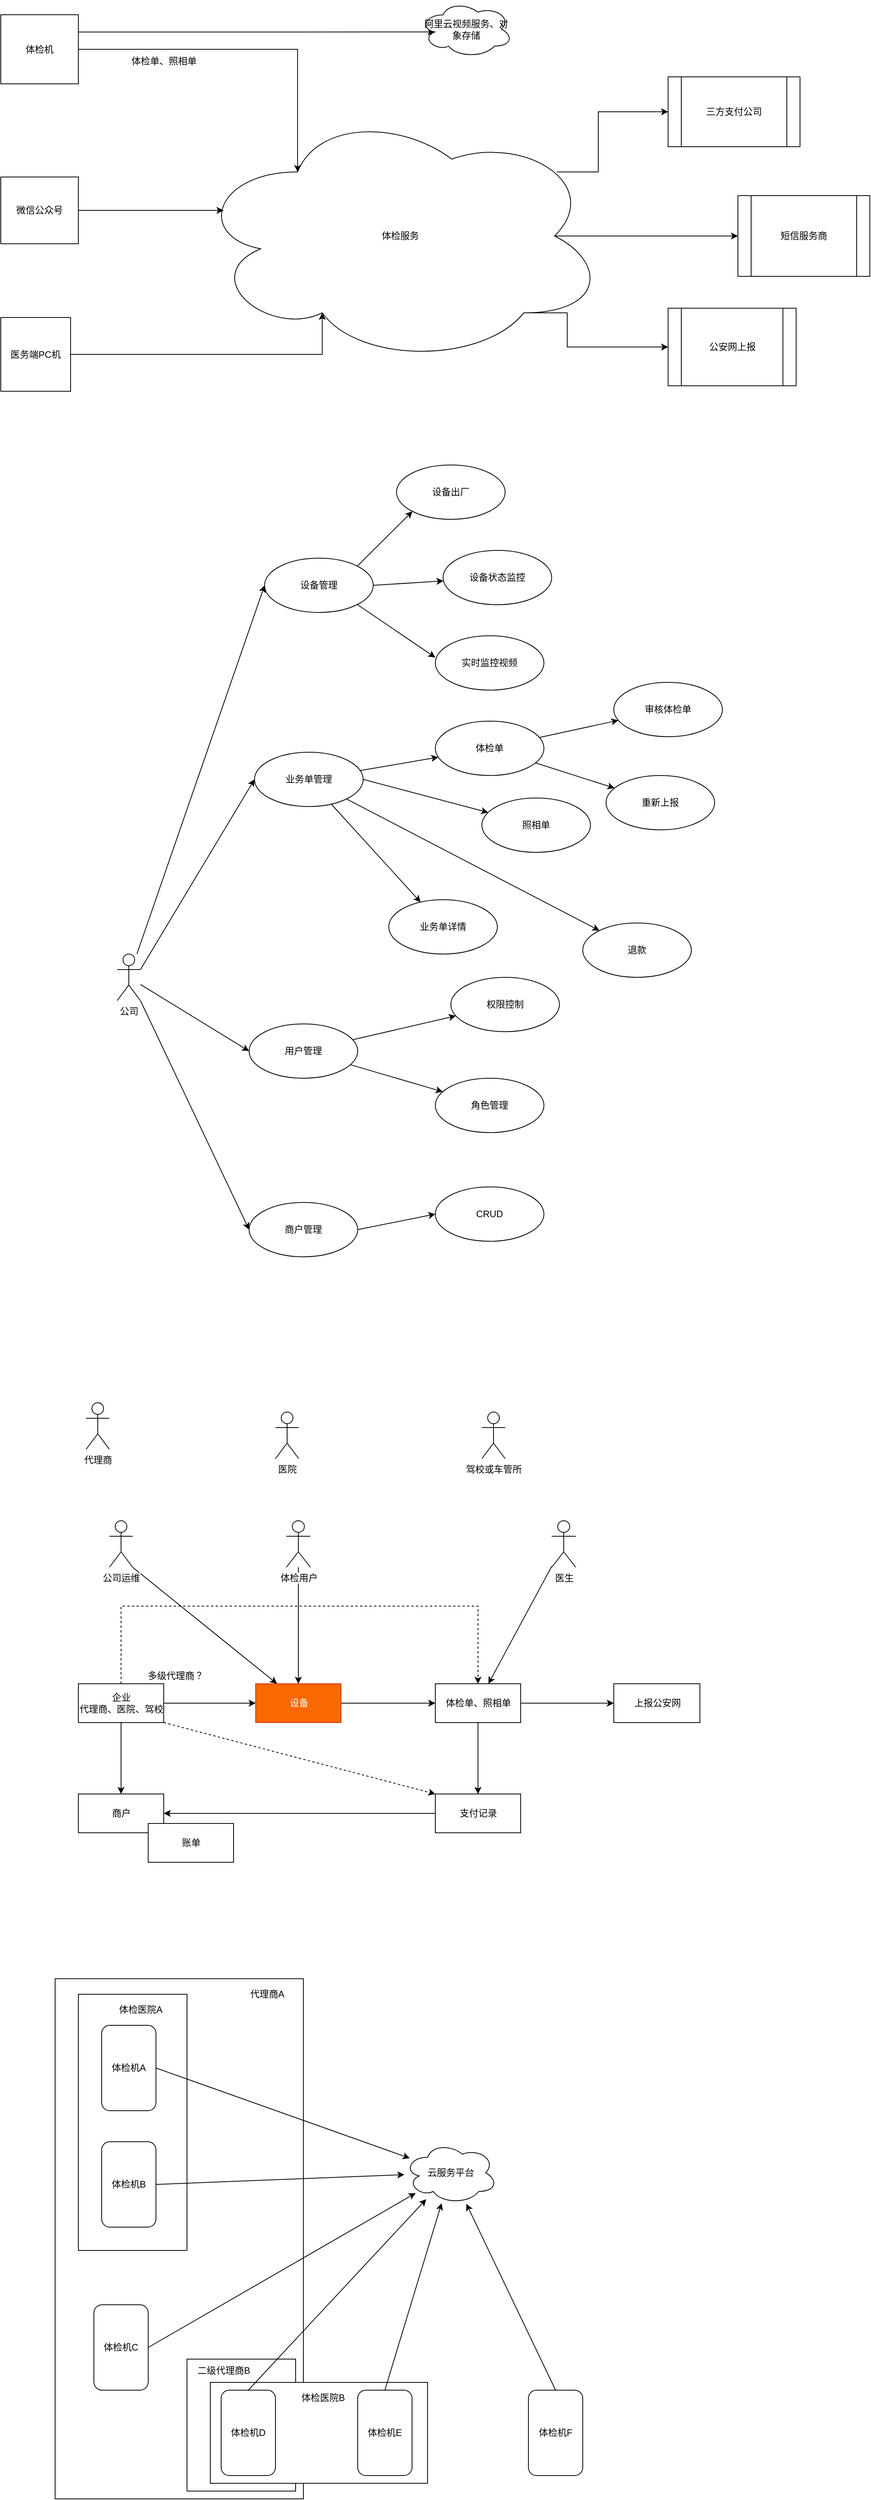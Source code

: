 <mxfile version="12.8.8" type="github">
  <diagram id="oah8V0raFj00rVzEYC6E" name="Page-1">
    <mxGraphModel dx="1186" dy="661" grid="1" gridSize="10" guides="1" tooltips="1" connect="1" arrows="1" fold="1" page="1" pageScale="1" pageWidth="827" pageHeight="1169" math="0" shadow="0">
      <root>
        <mxCell id="0" />
        <mxCell id="1" parent="0" />
        <mxCell id="Tcv-U042ql_su6P7lc9l-156" value="" style="rounded=0;whiteSpace=wrap;html=1;shadow=0;align=center;" vertex="1" parent="1">
          <mxGeometry x="100" y="2620" width="320" height="670" as="geometry" />
        </mxCell>
        <mxCell id="Tcv-U042ql_su6P7lc9l-161" value="" style="rounded=0;whiteSpace=wrap;html=1;shadow=0;" vertex="1" parent="1">
          <mxGeometry x="270" y="3110" width="140" height="170" as="geometry" />
        </mxCell>
        <mxCell id="Tcv-U042ql_su6P7lc9l-157" value="" style="rounded=0;whiteSpace=wrap;html=1;shadow=0;" vertex="1" parent="1">
          <mxGeometry x="300" y="3140" width="280" height="130" as="geometry" />
        </mxCell>
        <mxCell id="Tcv-U042ql_su6P7lc9l-155" value="" style="rounded=0;whiteSpace=wrap;html=1;shadow=0;" vertex="1" parent="1">
          <mxGeometry x="130" y="2640" width="140" height="330" as="geometry" />
        </mxCell>
        <mxCell id="Tcv-U042ql_su6P7lc9l-104" style="edgeStyle=none;rounded=0;orthogonalLoop=1;jettySize=auto;html=1;exitX=1;exitY=0.5;exitDx=0;exitDy=0;shadow=0;" edge="1" parent="1" source="Tcv-U042ql_su6P7lc9l-93" target="Tcv-U042ql_su6P7lc9l-94">
          <mxGeometry relative="1" as="geometry" />
        </mxCell>
        <mxCell id="Tcv-U042ql_su6P7lc9l-114" style="edgeStyle=orthogonalEdgeStyle;rounded=0;orthogonalLoop=1;jettySize=auto;html=1;shadow=0;dashed=1;" edge="1" parent="1" source="Tcv-U042ql_su6P7lc9l-93" target="Tcv-U042ql_su6P7lc9l-95">
          <mxGeometry relative="1" as="geometry">
            <Array as="points">
              <mxPoint x="185" y="2140" />
              <mxPoint x="645" y="2140" />
            </Array>
          </mxGeometry>
        </mxCell>
        <mxCell id="Tcv-U042ql_su6P7lc9l-115" style="rounded=0;orthogonalLoop=1;jettySize=auto;html=1;shadow=0;dashed=1;entryX=0;entryY=0;entryDx=0;entryDy=0;exitX=1;exitY=1;exitDx=0;exitDy=0;" edge="1" parent="1" source="Tcv-U042ql_su6P7lc9l-93" target="Tcv-U042ql_su6P7lc9l-97">
          <mxGeometry relative="1" as="geometry">
            <mxPoint x="720" y="2400" as="targetPoint" />
          </mxGeometry>
        </mxCell>
        <mxCell id="Tcv-U042ql_su6P7lc9l-121" style="edgeStyle=orthogonalEdgeStyle;rounded=0;orthogonalLoop=1;jettySize=auto;html=1;exitX=0.5;exitY=1;exitDx=0;exitDy=0;entryX=0.5;entryY=0;entryDx=0;entryDy=0;shadow=0;" edge="1" parent="1" source="Tcv-U042ql_su6P7lc9l-93" target="Tcv-U042ql_su6P7lc9l-99">
          <mxGeometry relative="1" as="geometry" />
        </mxCell>
        <mxCell id="Tcv-U042ql_su6P7lc9l-93" value="企业&lt;br&gt;代理商、医院、驾校" style="html=1;shadow=0;" vertex="1" parent="1">
          <mxGeometry x="130" y="2240" width="110" height="50" as="geometry" />
        </mxCell>
        <mxCell id="Tcv-U042ql_su6P7lc9l-96" value="" style="edgeStyle=none;rounded=0;orthogonalLoop=1;jettySize=auto;html=1;shadow=0;" edge="1" parent="1" source="Tcv-U042ql_su6P7lc9l-94" target="Tcv-U042ql_su6P7lc9l-95">
          <mxGeometry relative="1" as="geometry" />
        </mxCell>
        <mxCell id="Tcv-U042ql_su6P7lc9l-94" value="设备" style="html=1;shadow=0;fillColor=#fa6800;strokeColor=#C73500;fontColor=#ffffff;" vertex="1" parent="1">
          <mxGeometry x="358.5" y="2240" width="110" height="50" as="geometry" />
        </mxCell>
        <mxCell id="Tcv-U042ql_su6P7lc9l-98" value="" style="edgeStyle=none;rounded=0;orthogonalLoop=1;jettySize=auto;html=1;shadow=0;" edge="1" parent="1" source="Tcv-U042ql_su6P7lc9l-95" target="Tcv-U042ql_su6P7lc9l-97">
          <mxGeometry relative="1" as="geometry" />
        </mxCell>
        <mxCell id="Tcv-U042ql_su6P7lc9l-119" style="rounded=0;orthogonalLoop=1;jettySize=auto;html=1;exitX=1;exitY=0.5;exitDx=0;exitDy=0;shadow=0;entryX=0;entryY=0.5;entryDx=0;entryDy=0;" edge="1" parent="1" source="Tcv-U042ql_su6P7lc9l-95" target="Tcv-U042ql_su6P7lc9l-118">
          <mxGeometry relative="1" as="geometry" />
        </mxCell>
        <mxCell id="Tcv-U042ql_su6P7lc9l-95" value="体检单、照相单" style="html=1;shadow=0;" vertex="1" parent="1">
          <mxGeometry x="590" y="2240" width="110" height="50" as="geometry" />
        </mxCell>
        <mxCell id="Tcv-U042ql_su6P7lc9l-100" value="" style="edgeStyle=none;rounded=0;orthogonalLoop=1;jettySize=auto;html=1;shadow=0;" edge="1" parent="1" source="Tcv-U042ql_su6P7lc9l-97" target="Tcv-U042ql_su6P7lc9l-99">
          <mxGeometry relative="1" as="geometry" />
        </mxCell>
        <mxCell id="Tcv-U042ql_su6P7lc9l-97" value="支付记录" style="html=1;shadow=0;" vertex="1" parent="1">
          <mxGeometry x="590" y="2382" width="110" height="50" as="geometry" />
        </mxCell>
        <mxCell id="Tcv-U042ql_su6P7lc9l-99" value="商户" style="html=1;shadow=0;" vertex="1" parent="1">
          <mxGeometry x="130" y="2382" width="110" height="50" as="geometry" />
        </mxCell>
        <mxCell id="Tcv-U042ql_su6P7lc9l-7" style="edgeStyle=orthogonalEdgeStyle;rounded=0;orthogonalLoop=1;jettySize=auto;html=1;exitX=1;exitY=0.5;exitDx=0;exitDy=0;entryX=0.25;entryY=0.25;entryDx=0;entryDy=0;entryPerimeter=0;" edge="1" parent="1" source="Tcv-U042ql_su6P7lc9l-5" target="Tcv-U042ql_su6P7lc9l-6">
          <mxGeometry relative="1" as="geometry" />
        </mxCell>
        <mxCell id="Tcv-U042ql_su6P7lc9l-28" style="edgeStyle=orthogonalEdgeStyle;rounded=0;orthogonalLoop=1;jettySize=auto;html=1;exitX=1;exitY=0.25;exitDx=0;exitDy=0;entryX=0.16;entryY=0.55;entryDx=0;entryDy=0;entryPerimeter=0;" edge="1" parent="1" source="Tcv-U042ql_su6P7lc9l-5" target="Tcv-U042ql_su6P7lc9l-26">
          <mxGeometry relative="1" as="geometry" />
        </mxCell>
        <mxCell id="Tcv-U042ql_su6P7lc9l-5" value="体检机" style="rounded=0;whiteSpace=wrap;html=1;" vertex="1" parent="1">
          <mxGeometry x="30" y="90" width="100" height="89" as="geometry" />
        </mxCell>
        <mxCell id="Tcv-U042ql_su6P7lc9l-18" style="edgeStyle=orthogonalEdgeStyle;rounded=0;orthogonalLoop=1;jettySize=auto;html=1;exitX=0.88;exitY=0.25;exitDx=0;exitDy=0;exitPerimeter=0;entryX=0;entryY=0.5;entryDx=0;entryDy=0;" edge="1" parent="1" source="Tcv-U042ql_su6P7lc9l-6" target="Tcv-U042ql_su6P7lc9l-16">
          <mxGeometry relative="1" as="geometry">
            <Array as="points">
              <mxPoint x="800" y="293" />
              <mxPoint x="800" y="215" />
            </Array>
          </mxGeometry>
        </mxCell>
        <mxCell id="Tcv-U042ql_su6P7lc9l-33" style="edgeStyle=orthogonalEdgeStyle;rounded=0;orthogonalLoop=1;jettySize=auto;html=1;exitX=0.875;exitY=0.5;exitDx=0;exitDy=0;exitPerimeter=0;entryX=0;entryY=0.5;entryDx=0;entryDy=0;" edge="1" parent="1" source="Tcv-U042ql_su6P7lc9l-6" target="Tcv-U042ql_su6P7lc9l-31">
          <mxGeometry relative="1" as="geometry" />
        </mxCell>
        <mxCell id="Tcv-U042ql_su6P7lc9l-34" style="edgeStyle=orthogonalEdgeStyle;rounded=0;orthogonalLoop=1;jettySize=auto;html=1;exitX=0.8;exitY=0.8;exitDx=0;exitDy=0;exitPerimeter=0;" edge="1" parent="1" source="Tcv-U042ql_su6P7lc9l-6" target="Tcv-U042ql_su6P7lc9l-17">
          <mxGeometry relative="1" as="geometry">
            <Array as="points">
              <mxPoint x="760" y="474" />
              <mxPoint x="760" y="518" />
            </Array>
          </mxGeometry>
        </mxCell>
        <mxCell id="Tcv-U042ql_su6P7lc9l-6" value="体检服务" style="ellipse;shape=cloud;whiteSpace=wrap;html=1;" vertex="1" parent="1">
          <mxGeometry x="280" y="210" width="530" height="330" as="geometry" />
        </mxCell>
        <mxCell id="Tcv-U042ql_su6P7lc9l-9" style="edgeStyle=orthogonalEdgeStyle;rounded=0;orthogonalLoop=1;jettySize=auto;html=1;entryX=0.31;entryY=0.8;entryDx=0;entryDy=0;entryPerimeter=0;" edge="1" parent="1" source="Tcv-U042ql_su6P7lc9l-8" target="Tcv-U042ql_su6P7lc9l-6">
          <mxGeometry relative="1" as="geometry">
            <Array as="points">
              <mxPoint x="444" y="528" />
            </Array>
          </mxGeometry>
        </mxCell>
        <mxCell id="Tcv-U042ql_su6P7lc9l-8" value="医务端PC机" style="rounded=0;whiteSpace=wrap;html=1;" vertex="1" parent="1">
          <mxGeometry x="30" y="480" width="90" height="95" as="geometry" />
        </mxCell>
        <mxCell id="Tcv-U042ql_su6P7lc9l-12" style="edgeStyle=orthogonalEdgeStyle;rounded=0;orthogonalLoop=1;jettySize=auto;html=1;entryX=0.07;entryY=0.4;entryDx=0;entryDy=0;entryPerimeter=0;" edge="1" parent="1" source="Tcv-U042ql_su6P7lc9l-10" target="Tcv-U042ql_su6P7lc9l-6">
          <mxGeometry relative="1" as="geometry" />
        </mxCell>
        <mxCell id="Tcv-U042ql_su6P7lc9l-10" value="微信公众号" style="rounded=0;whiteSpace=wrap;html=1;" vertex="1" parent="1">
          <mxGeometry x="30" y="299" width="100" height="86" as="geometry" />
        </mxCell>
        <mxCell id="Tcv-U042ql_su6P7lc9l-13" value="体检单、照相单" style="text;html=1;align=center;verticalAlign=middle;resizable=0;points=[];autosize=1;" vertex="1" parent="1">
          <mxGeometry x="190" y="140" width="100" height="20" as="geometry" />
        </mxCell>
        <mxCell id="Tcv-U042ql_su6P7lc9l-16" value="三方支付公司" style="shape=process;whiteSpace=wrap;html=1;backgroundOutline=1;" vertex="1" parent="1">
          <mxGeometry x="890" y="170" width="170" height="90" as="geometry" />
        </mxCell>
        <mxCell id="Tcv-U042ql_su6P7lc9l-17" value="公安网上报" style="shape=process;whiteSpace=wrap;html=1;backgroundOutline=1;" vertex="1" parent="1">
          <mxGeometry x="890" y="468" width="165" height="100" as="geometry" />
        </mxCell>
        <mxCell id="Tcv-U042ql_su6P7lc9l-26" value="阿里云视频服务、对象存储" style="ellipse;shape=cloud;whiteSpace=wrap;html=1;" vertex="1" parent="1">
          <mxGeometry x="570" y="72" width="120" height="73" as="geometry" />
        </mxCell>
        <mxCell id="Tcv-U042ql_su6P7lc9l-31" value="短信服务商" style="shape=process;whiteSpace=wrap;html=1;backgroundOutline=1;" vertex="1" parent="1">
          <mxGeometry x="980" y="323" width="170" height="104" as="geometry" />
        </mxCell>
        <mxCell id="Tcv-U042ql_su6P7lc9l-56" style="rounded=0;orthogonalLoop=1;jettySize=auto;html=1;entryX=0;entryY=0.5;entryDx=0;entryDy=0;" edge="1" parent="1" source="Tcv-U042ql_su6P7lc9l-35" target="Tcv-U042ql_su6P7lc9l-55">
          <mxGeometry relative="1" as="geometry" />
        </mxCell>
        <mxCell id="Tcv-U042ql_su6P7lc9l-69" style="edgeStyle=none;rounded=0;orthogonalLoop=1;jettySize=auto;html=1;exitX=1;exitY=0.333;exitDx=0;exitDy=0;exitPerimeter=0;entryX=0;entryY=0.5;entryDx=0;entryDy=0;" edge="1" parent="1" source="Tcv-U042ql_su6P7lc9l-35" target="Tcv-U042ql_su6P7lc9l-64">
          <mxGeometry relative="1" as="geometry" />
        </mxCell>
        <mxCell id="Tcv-U042ql_su6P7lc9l-83" style="edgeStyle=none;rounded=0;orthogonalLoop=1;jettySize=auto;html=1;entryX=0;entryY=0.5;entryDx=0;entryDy=0;" edge="1" parent="1" source="Tcv-U042ql_su6P7lc9l-35" target="Tcv-U042ql_su6P7lc9l-82">
          <mxGeometry relative="1" as="geometry">
            <mxPoint x="410" y="1300" as="targetPoint" />
            <mxPoint x="240" y="890" as="sourcePoint" />
          </mxGeometry>
        </mxCell>
        <mxCell id="Tcv-U042ql_su6P7lc9l-92" style="edgeStyle=none;rounded=0;orthogonalLoop=1;jettySize=auto;html=1;exitX=1;exitY=1;exitDx=0;exitDy=0;exitPerimeter=0;entryX=0;entryY=0.5;entryDx=0;entryDy=0;" edge="1" parent="1" source="Tcv-U042ql_su6P7lc9l-35" target="Tcv-U042ql_su6P7lc9l-88">
          <mxGeometry relative="1" as="geometry" />
        </mxCell>
        <mxCell id="Tcv-U042ql_su6P7lc9l-35" value="公司" style="shape=umlActor;verticalLabelPosition=bottom;labelBackgroundColor=#ffffff;verticalAlign=top;html=1;outlineConnect=0;" vertex="1" parent="1">
          <mxGeometry x="180" y="1300" width="30" height="60" as="geometry" />
        </mxCell>
        <mxCell id="Tcv-U042ql_su6P7lc9l-37" value="代理商" style="shape=umlActor;verticalLabelPosition=bottom;labelBackgroundColor=#ffffff;verticalAlign=top;html=1;outlineConnect=0;" vertex="1" parent="1">
          <mxGeometry x="140" y="1878" width="30" height="60" as="geometry" />
        </mxCell>
        <mxCell id="Tcv-U042ql_su6P7lc9l-42" value="医院" style="shape=umlActor;verticalLabelPosition=bottom;labelBackgroundColor=#ffffff;verticalAlign=top;html=1;outlineConnect=0;" vertex="1" parent="1">
          <mxGeometry x="384" y="1890" width="30" height="60" as="geometry" />
        </mxCell>
        <mxCell id="Tcv-U042ql_su6P7lc9l-43" value="驾校或车管所" style="shape=umlActor;verticalLabelPosition=bottom;labelBackgroundColor=#ffffff;verticalAlign=top;html=1;outlineConnect=0;" vertex="1" parent="1">
          <mxGeometry x="650" y="1890" width="30" height="60" as="geometry" />
        </mxCell>
        <mxCell id="Tcv-U042ql_su6P7lc9l-60" style="edgeStyle=none;rounded=0;orthogonalLoop=1;jettySize=auto;html=1;exitX=1;exitY=0;exitDx=0;exitDy=0;entryX=0;entryY=1;entryDx=0;entryDy=0;" edge="1" parent="1" source="Tcv-U042ql_su6P7lc9l-55" target="Tcv-U042ql_su6P7lc9l-57">
          <mxGeometry relative="1" as="geometry" />
        </mxCell>
        <mxCell id="Tcv-U042ql_su6P7lc9l-61" style="edgeStyle=none;rounded=0;orthogonalLoop=1;jettySize=auto;html=1;exitX=1;exitY=0.5;exitDx=0;exitDy=0;" edge="1" parent="1" source="Tcv-U042ql_su6P7lc9l-55" target="Tcv-U042ql_su6P7lc9l-58">
          <mxGeometry relative="1" as="geometry" />
        </mxCell>
        <mxCell id="Tcv-U042ql_su6P7lc9l-62" style="edgeStyle=none;rounded=0;orthogonalLoop=1;jettySize=auto;html=1;exitX=1;exitY=1;exitDx=0;exitDy=0;entryX=0;entryY=0.4;entryDx=0;entryDy=0;entryPerimeter=0;" edge="1" parent="1" source="Tcv-U042ql_su6P7lc9l-55" target="Tcv-U042ql_su6P7lc9l-59">
          <mxGeometry relative="1" as="geometry" />
        </mxCell>
        <mxCell id="Tcv-U042ql_su6P7lc9l-55" value="设备管理" style="ellipse;whiteSpace=wrap;html=1;" vertex="1" parent="1">
          <mxGeometry x="370" y="790" width="140" height="70" as="geometry" />
        </mxCell>
        <mxCell id="Tcv-U042ql_su6P7lc9l-57" value="设备出厂" style="ellipse;whiteSpace=wrap;html=1;" vertex="1" parent="1">
          <mxGeometry x="540" y="670" width="140" height="70" as="geometry" />
        </mxCell>
        <mxCell id="Tcv-U042ql_su6P7lc9l-58" value="设备状态监控" style="ellipse;whiteSpace=wrap;html=1;" vertex="1" parent="1">
          <mxGeometry x="600" y="780" width="140" height="70" as="geometry" />
        </mxCell>
        <mxCell id="Tcv-U042ql_su6P7lc9l-59" value="实时监控视频" style="ellipse;whiteSpace=wrap;html=1;" vertex="1" parent="1">
          <mxGeometry x="590" y="890" width="140" height="70" as="geometry" />
        </mxCell>
        <mxCell id="Tcv-U042ql_su6P7lc9l-66" value="" style="edgeStyle=none;rounded=0;orthogonalLoop=1;jettySize=auto;html=1;" edge="1" parent="1" source="Tcv-U042ql_su6P7lc9l-64" target="Tcv-U042ql_su6P7lc9l-65">
          <mxGeometry relative="1" as="geometry" />
        </mxCell>
        <mxCell id="Tcv-U042ql_su6P7lc9l-68" value="" style="edgeStyle=none;rounded=0;orthogonalLoop=1;jettySize=auto;html=1;exitX=1;exitY=0.5;exitDx=0;exitDy=0;" edge="1" parent="1" source="Tcv-U042ql_su6P7lc9l-64" target="Tcv-U042ql_su6P7lc9l-67">
          <mxGeometry relative="1" as="geometry">
            <mxPoint x="569.997" y="1088.796" as="sourcePoint" />
          </mxGeometry>
        </mxCell>
        <mxCell id="Tcv-U042ql_su6P7lc9l-77" value="" style="edgeStyle=none;rounded=0;orthogonalLoop=1;jettySize=auto;html=1;" edge="1" parent="1" source="Tcv-U042ql_su6P7lc9l-64" target="Tcv-U042ql_su6P7lc9l-76">
          <mxGeometry relative="1" as="geometry" />
        </mxCell>
        <mxCell id="Tcv-U042ql_su6P7lc9l-79" value="" style="edgeStyle=none;rounded=0;orthogonalLoop=1;jettySize=auto;html=1;" edge="1" parent="1" source="Tcv-U042ql_su6P7lc9l-64" target="Tcv-U042ql_su6P7lc9l-78">
          <mxGeometry relative="1" as="geometry" />
        </mxCell>
        <mxCell id="Tcv-U042ql_su6P7lc9l-64" value="业务单管理" style="ellipse;whiteSpace=wrap;html=1;" vertex="1" parent="1">
          <mxGeometry x="357" y="1040" width="140" height="70" as="geometry" />
        </mxCell>
        <mxCell id="Tcv-U042ql_su6P7lc9l-78" value="退款" style="ellipse;whiteSpace=wrap;html=1;" vertex="1" parent="1">
          <mxGeometry x="780" y="1260" width="140" height="70" as="geometry" />
        </mxCell>
        <mxCell id="Tcv-U042ql_su6P7lc9l-76" value="业务单详情" style="ellipse;whiteSpace=wrap;html=1;" vertex="1" parent="1">
          <mxGeometry x="530" y="1230" width="140" height="70" as="geometry" />
        </mxCell>
        <mxCell id="Tcv-U042ql_su6P7lc9l-67" value="照相单" style="ellipse;whiteSpace=wrap;html=1;" vertex="1" parent="1">
          <mxGeometry x="650" y="1099" width="140" height="70" as="geometry" />
        </mxCell>
        <mxCell id="Tcv-U042ql_su6P7lc9l-71" value="" style="edgeStyle=none;rounded=0;orthogonalLoop=1;jettySize=auto;html=1;" edge="1" parent="1" source="Tcv-U042ql_su6P7lc9l-65" target="Tcv-U042ql_su6P7lc9l-70">
          <mxGeometry relative="1" as="geometry" />
        </mxCell>
        <mxCell id="Tcv-U042ql_su6P7lc9l-73" value="" style="edgeStyle=none;rounded=0;orthogonalLoop=1;jettySize=auto;html=1;" edge="1" parent="1" source="Tcv-U042ql_su6P7lc9l-65" target="Tcv-U042ql_su6P7lc9l-72">
          <mxGeometry relative="1" as="geometry" />
        </mxCell>
        <mxCell id="Tcv-U042ql_su6P7lc9l-65" value="体检单" style="ellipse;whiteSpace=wrap;html=1;" vertex="1" parent="1">
          <mxGeometry x="590" y="1000" width="140" height="70" as="geometry" />
        </mxCell>
        <mxCell id="Tcv-U042ql_su6P7lc9l-72" value="重新上报" style="ellipse;whiteSpace=wrap;html=1;" vertex="1" parent="1">
          <mxGeometry x="810" y="1070" width="140" height="70" as="geometry" />
        </mxCell>
        <mxCell id="Tcv-U042ql_su6P7lc9l-70" value="审核体检单" style="ellipse;whiteSpace=wrap;html=1;" vertex="1" parent="1">
          <mxGeometry x="820" y="950" width="140" height="70" as="geometry" />
        </mxCell>
        <mxCell id="Tcv-U042ql_su6P7lc9l-85" value="" style="edgeStyle=none;rounded=0;orthogonalLoop=1;jettySize=auto;html=1;" edge="1" parent="1" source="Tcv-U042ql_su6P7lc9l-82" target="Tcv-U042ql_su6P7lc9l-84">
          <mxGeometry relative="1" as="geometry" />
        </mxCell>
        <mxCell id="Tcv-U042ql_su6P7lc9l-87" value="" style="edgeStyle=none;rounded=0;orthogonalLoop=1;jettySize=auto;html=1;" edge="1" parent="1" source="Tcv-U042ql_su6P7lc9l-82" target="Tcv-U042ql_su6P7lc9l-86">
          <mxGeometry relative="1" as="geometry" />
        </mxCell>
        <mxCell id="Tcv-U042ql_su6P7lc9l-82" value="用户管理" style="ellipse;whiteSpace=wrap;html=1;" vertex="1" parent="1">
          <mxGeometry x="350" y="1390" width="140" height="70" as="geometry" />
        </mxCell>
        <mxCell id="Tcv-U042ql_su6P7lc9l-86" value="权限控制" style="ellipse;whiteSpace=wrap;html=1;" vertex="1" parent="1">
          <mxGeometry x="610" y="1330" width="140" height="70" as="geometry" />
        </mxCell>
        <mxCell id="Tcv-U042ql_su6P7lc9l-84" value="角色管理" style="ellipse;whiteSpace=wrap;html=1;" vertex="1" parent="1">
          <mxGeometry x="590" y="1460" width="140" height="70" as="geometry" />
        </mxCell>
        <mxCell id="Tcv-U042ql_su6P7lc9l-90" style="edgeStyle=none;rounded=0;orthogonalLoop=1;jettySize=auto;html=1;exitX=1;exitY=0.5;exitDx=0;exitDy=0;entryX=0;entryY=0.5;entryDx=0;entryDy=0;" edge="1" parent="1" source="Tcv-U042ql_su6P7lc9l-88" target="Tcv-U042ql_su6P7lc9l-89">
          <mxGeometry relative="1" as="geometry" />
        </mxCell>
        <mxCell id="Tcv-U042ql_su6P7lc9l-88" value="商户管理" style="ellipse;whiteSpace=wrap;html=1;" vertex="1" parent="1">
          <mxGeometry x="350" y="1620" width="140" height="70" as="geometry" />
        </mxCell>
        <mxCell id="Tcv-U042ql_su6P7lc9l-89" value="CRUD" style="ellipse;whiteSpace=wrap;html=1;" vertex="1" parent="1">
          <mxGeometry x="590" y="1600" width="140" height="70" as="geometry" />
        </mxCell>
        <mxCell id="Tcv-U042ql_su6P7lc9l-117" style="edgeStyle=orthogonalEdgeStyle;rounded=0;orthogonalLoop=1;jettySize=auto;html=1;shadow=0;" edge="1" parent="1" source="Tcv-U042ql_su6P7lc9l-116" target="Tcv-U042ql_su6P7lc9l-94">
          <mxGeometry relative="1" as="geometry" />
        </mxCell>
        <mxCell id="Tcv-U042ql_su6P7lc9l-116" value="体检用户" style="shape=umlActor;verticalLabelPosition=bottom;labelBackgroundColor=#ffffff;verticalAlign=top;html=1;shadow=0;" vertex="1" parent="1">
          <mxGeometry x="398" y="2030" width="31" height="60" as="geometry" />
        </mxCell>
        <mxCell id="Tcv-U042ql_su6P7lc9l-118" value="上报公安网" style="html=1;shadow=0;" vertex="1" parent="1">
          <mxGeometry x="820" y="2240" width="111" height="50" as="geometry" />
        </mxCell>
        <mxCell id="Tcv-U042ql_su6P7lc9l-128" style="edgeStyle=none;rounded=0;orthogonalLoop=1;jettySize=auto;html=1;entryX=0.25;entryY=0;entryDx=0;entryDy=0;shadow=0;exitX=1;exitY=1;exitDx=0;exitDy=0;exitPerimeter=0;" edge="1" parent="1" source="Tcv-U042ql_su6P7lc9l-127" target="Tcv-U042ql_su6P7lc9l-94">
          <mxGeometry relative="1" as="geometry" />
        </mxCell>
        <mxCell id="Tcv-U042ql_su6P7lc9l-127" value="公司运维" style="shape=umlActor;verticalLabelPosition=bottom;labelBackgroundColor=#ffffff;verticalAlign=top;html=1;shadow=0;" vertex="1" parent="1">
          <mxGeometry x="170" y="2030" width="30" height="60" as="geometry" />
        </mxCell>
        <mxCell id="Tcv-U042ql_su6P7lc9l-132" style="edgeStyle=none;rounded=0;orthogonalLoop=1;jettySize=auto;html=1;shadow=0;" edge="1" parent="1" source="Tcv-U042ql_su6P7lc9l-129" target="Tcv-U042ql_su6P7lc9l-95">
          <mxGeometry relative="1" as="geometry" />
        </mxCell>
        <mxCell id="Tcv-U042ql_su6P7lc9l-129" value="医生" style="shape=umlActor;verticalLabelPosition=bottom;labelBackgroundColor=#ffffff;verticalAlign=top;html=1;shadow=0;" vertex="1" parent="1">
          <mxGeometry x="740" y="2030" width="31" height="60" as="geometry" />
        </mxCell>
        <mxCell id="Tcv-U042ql_su6P7lc9l-137" value="账单" style="html=1;shadow=0;" vertex="1" parent="1">
          <mxGeometry x="220" y="2420" width="110" height="50" as="geometry" />
        </mxCell>
        <mxCell id="Tcv-U042ql_su6P7lc9l-138" value="多级代理商？" style="text;html=1;align=center;verticalAlign=middle;resizable=0;points=[];autosize=1;" vertex="1" parent="1">
          <mxGeometry x="210" y="2220" width="90" height="20" as="geometry" />
        </mxCell>
        <mxCell id="Tcv-U042ql_su6P7lc9l-139" value="云服务平台" style="ellipse;shape=cloud;whiteSpace=wrap;html=1;shadow=0;" vertex="1" parent="1">
          <mxGeometry x="550" y="2830" width="120" height="80" as="geometry" />
        </mxCell>
        <mxCell id="Tcv-U042ql_su6P7lc9l-144" style="edgeStyle=none;rounded=0;orthogonalLoop=1;jettySize=auto;html=1;exitX=1;exitY=0.5;exitDx=0;exitDy=0;shadow=0;" edge="1" parent="1" source="Tcv-U042ql_su6P7lc9l-141" target="Tcv-U042ql_su6P7lc9l-139">
          <mxGeometry relative="1" as="geometry">
            <mxPoint x="580" y="2850" as="targetPoint" />
          </mxGeometry>
        </mxCell>
        <mxCell id="Tcv-U042ql_su6P7lc9l-141" value="体检机A" style="rounded=1;whiteSpace=wrap;html=1;shadow=0;" vertex="1" parent="1">
          <mxGeometry x="160" y="2680" width="70" height="110" as="geometry" />
        </mxCell>
        <mxCell id="Tcv-U042ql_su6P7lc9l-145" style="edgeStyle=none;rounded=0;orthogonalLoop=1;jettySize=auto;html=1;exitX=1;exitY=0.5;exitDx=0;exitDy=0;shadow=0;" edge="1" parent="1" source="Tcv-U042ql_su6P7lc9l-142" target="Tcv-U042ql_su6P7lc9l-139">
          <mxGeometry relative="1" as="geometry" />
        </mxCell>
        <mxCell id="Tcv-U042ql_su6P7lc9l-142" value="体检机B" style="rounded=1;whiteSpace=wrap;html=1;shadow=0;" vertex="1" parent="1">
          <mxGeometry x="160" y="2830" width="70" height="110" as="geometry" />
        </mxCell>
        <mxCell id="Tcv-U042ql_su6P7lc9l-146" style="edgeStyle=none;rounded=0;orthogonalLoop=1;jettySize=auto;html=1;exitX=1;exitY=0.5;exitDx=0;exitDy=0;shadow=0;" edge="1" parent="1" source="Tcv-U042ql_su6P7lc9l-143" target="Tcv-U042ql_su6P7lc9l-139">
          <mxGeometry relative="1" as="geometry" />
        </mxCell>
        <mxCell id="Tcv-U042ql_su6P7lc9l-143" value="体检机C" style="rounded=1;whiteSpace=wrap;html=1;shadow=0;" vertex="1" parent="1">
          <mxGeometry x="150" y="3040" width="70" height="110" as="geometry" />
        </mxCell>
        <mxCell id="Tcv-U042ql_su6P7lc9l-150" style="edgeStyle=none;rounded=0;orthogonalLoop=1;jettySize=auto;html=1;exitX=0.5;exitY=0;exitDx=0;exitDy=0;shadow=0;" edge="1" parent="1" source="Tcv-U042ql_su6P7lc9l-147" target="Tcv-U042ql_su6P7lc9l-139">
          <mxGeometry relative="1" as="geometry" />
        </mxCell>
        <mxCell id="Tcv-U042ql_su6P7lc9l-147" value="体检机D" style="rounded=1;whiteSpace=wrap;html=1;shadow=0;" vertex="1" parent="1">
          <mxGeometry x="314" y="3150" width="70" height="110" as="geometry" />
        </mxCell>
        <mxCell id="Tcv-U042ql_su6P7lc9l-152" style="edgeStyle=none;rounded=0;orthogonalLoop=1;jettySize=auto;html=1;exitX=0.5;exitY=0;exitDx=0;exitDy=0;shadow=0;" edge="1" parent="1" source="Tcv-U042ql_su6P7lc9l-151" target="Tcv-U042ql_su6P7lc9l-139">
          <mxGeometry relative="1" as="geometry" />
        </mxCell>
        <mxCell id="Tcv-U042ql_su6P7lc9l-151" value="体检机E" style="rounded=1;whiteSpace=wrap;html=1;shadow=0;" vertex="1" parent="1">
          <mxGeometry x="490" y="3150" width="70" height="110" as="geometry" />
        </mxCell>
        <mxCell id="Tcv-U042ql_su6P7lc9l-154" style="edgeStyle=none;rounded=0;orthogonalLoop=1;jettySize=auto;html=1;entryX=0.667;entryY=1;entryDx=0;entryDy=0;entryPerimeter=0;shadow=0;exitX=0.5;exitY=0;exitDx=0;exitDy=0;" edge="1" parent="1" source="Tcv-U042ql_su6P7lc9l-153" target="Tcv-U042ql_su6P7lc9l-139">
          <mxGeometry relative="1" as="geometry" />
        </mxCell>
        <mxCell id="Tcv-U042ql_su6P7lc9l-153" value="体检机F" style="rounded=1;whiteSpace=wrap;html=1;shadow=0;" vertex="1" parent="1">
          <mxGeometry x="710" y="3150" width="70" height="110" as="geometry" />
        </mxCell>
        <mxCell id="Tcv-U042ql_su6P7lc9l-158" value="代理商A" style="text;html=1;align=center;verticalAlign=middle;resizable=0;points=[];autosize=1;" vertex="1" parent="1">
          <mxGeometry x="343" y="2630" width="60" height="20" as="geometry" />
        </mxCell>
        <mxCell id="Tcv-U042ql_su6P7lc9l-159" value="体检医院A" style="text;html=1;align=center;verticalAlign=middle;resizable=0;points=[];autosize=1;" vertex="1" parent="1">
          <mxGeometry x="175" y="2650" width="70" height="20" as="geometry" />
        </mxCell>
        <mxCell id="Tcv-U042ql_su6P7lc9l-160" value="体检医院B" style="text;html=1;align=center;verticalAlign=middle;resizable=0;points=[];autosize=1;" vertex="1" parent="1">
          <mxGeometry x="410" y="3150" width="70" height="20" as="geometry" />
        </mxCell>
        <mxCell id="Tcv-U042ql_su6P7lc9l-165" value="二级代理商B" style="text;html=1;align=center;verticalAlign=middle;resizable=0;points=[];autosize=1;" vertex="1" parent="1">
          <mxGeometry x="277" y="3115" width="80" height="20" as="geometry" />
        </mxCell>
      </root>
    </mxGraphModel>
  </diagram>
</mxfile>
